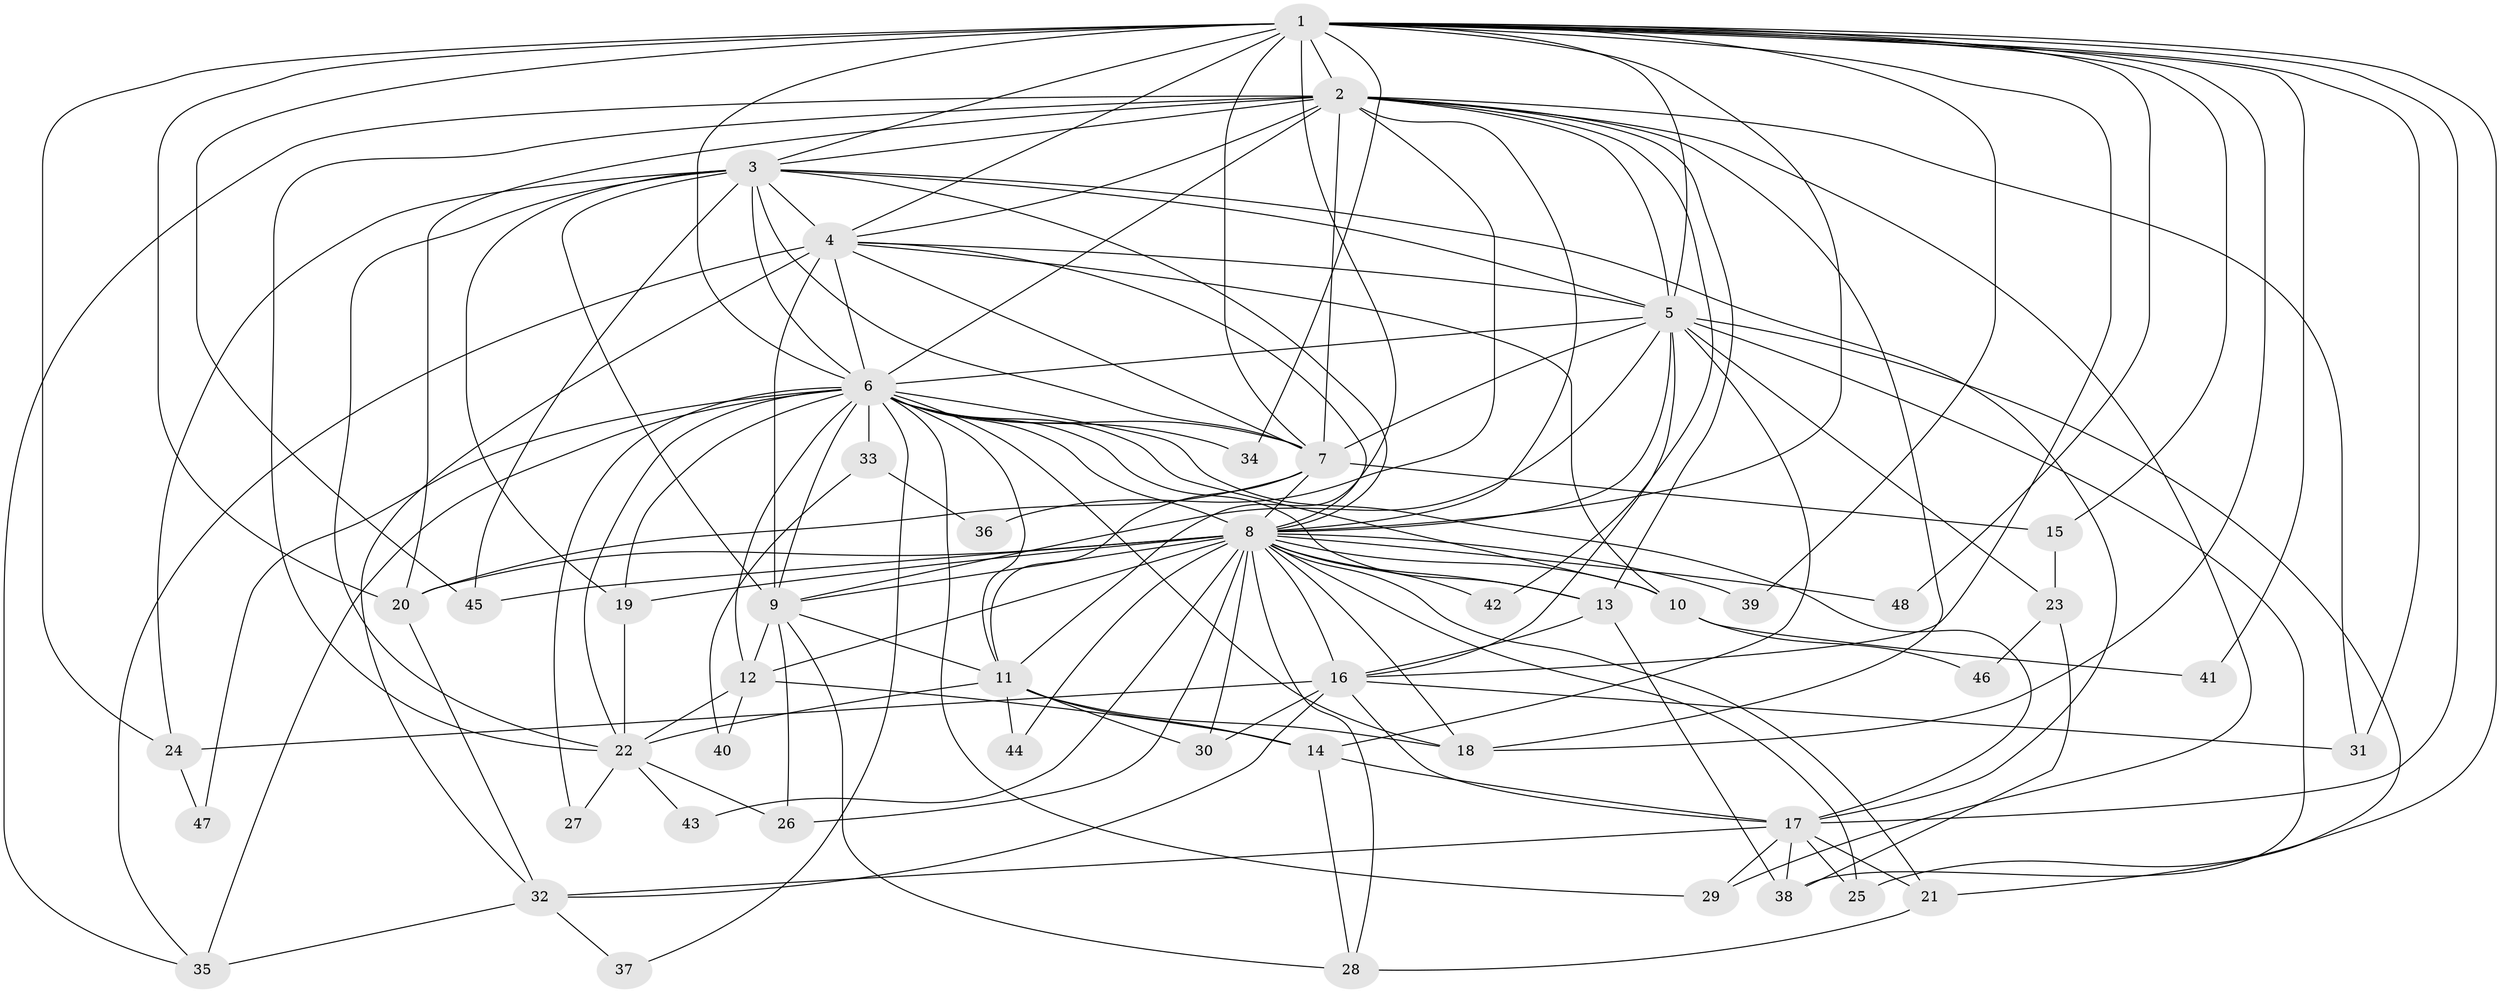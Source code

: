 // original degree distribution, {22: 0.01680672268907563, 18: 0.008403361344537815, 19: 0.008403361344537815, 31: 0.008403361344537815, 30: 0.008403361344537815, 14: 0.01680672268907563, 37: 0.008403361344537815, 11: 0.01680672268907563, 2: 0.5462184873949579, 3: 0.20168067226890757, 7: 0.008403361344537815, 6: 0.04201680672268908, 4: 0.08403361344537816, 8: 0.008403361344537815, 5: 0.01680672268907563}
// Generated by graph-tools (version 1.1) at 2025/49/03/04/25 22:49:22]
// undirected, 48 vertices, 147 edges
graph export_dot {
  node [color=gray90,style=filled];
  1;
  2;
  3;
  4;
  5;
  6;
  7;
  8;
  9;
  10;
  11;
  12;
  13;
  14;
  15;
  16;
  17;
  18;
  19;
  20;
  21;
  22;
  23;
  24;
  25;
  26;
  27;
  28;
  29;
  30;
  31;
  32;
  33;
  34;
  35;
  36;
  37;
  38;
  39;
  40;
  41;
  42;
  43;
  44;
  45;
  46;
  47;
  48;
  1 -- 2 [weight=2.0];
  1 -- 3 [weight=2.0];
  1 -- 4 [weight=3.0];
  1 -- 5 [weight=2.0];
  1 -- 6 [weight=4.0];
  1 -- 7 [weight=2.0];
  1 -- 8 [weight=2.0];
  1 -- 11 [weight=1.0];
  1 -- 15 [weight=1.0];
  1 -- 16 [weight=1.0];
  1 -- 17 [weight=1.0];
  1 -- 18 [weight=1.0];
  1 -- 20 [weight=1.0];
  1 -- 24 [weight=2.0];
  1 -- 25 [weight=1.0];
  1 -- 31 [weight=1.0];
  1 -- 34 [weight=1.0];
  1 -- 39 [weight=1.0];
  1 -- 41 [weight=1.0];
  1 -- 45 [weight=1.0];
  1 -- 48 [weight=1.0];
  2 -- 3 [weight=1.0];
  2 -- 4 [weight=1.0];
  2 -- 5 [weight=1.0];
  2 -- 6 [weight=3.0];
  2 -- 7 [weight=1.0];
  2 -- 8 [weight=1.0];
  2 -- 13 [weight=1.0];
  2 -- 18 [weight=1.0];
  2 -- 20 [weight=1.0];
  2 -- 22 [weight=1.0];
  2 -- 29 [weight=1.0];
  2 -- 31 [weight=1.0];
  2 -- 35 [weight=1.0];
  2 -- 36 [weight=1.0];
  2 -- 42 [weight=1.0];
  3 -- 4 [weight=1.0];
  3 -- 5 [weight=2.0];
  3 -- 6 [weight=3.0];
  3 -- 7 [weight=1.0];
  3 -- 8 [weight=1.0];
  3 -- 9 [weight=1.0];
  3 -- 17 [weight=1.0];
  3 -- 19 [weight=3.0];
  3 -- 22 [weight=1.0];
  3 -- 24 [weight=1.0];
  3 -- 45 [weight=1.0];
  4 -- 5 [weight=1.0];
  4 -- 6 [weight=2.0];
  4 -- 7 [weight=1.0];
  4 -- 8 [weight=1.0];
  4 -- 9 [weight=15.0];
  4 -- 10 [weight=1.0];
  4 -- 32 [weight=1.0];
  4 -- 35 [weight=1.0];
  5 -- 6 [weight=2.0];
  5 -- 7 [weight=1.0];
  5 -- 8 [weight=1.0];
  5 -- 9 [weight=2.0];
  5 -- 14 [weight=5.0];
  5 -- 16 [weight=1.0];
  5 -- 21 [weight=1.0];
  5 -- 23 [weight=2.0];
  5 -- 38 [weight=1.0];
  6 -- 7 [weight=2.0];
  6 -- 8 [weight=3.0];
  6 -- 9 [weight=1.0];
  6 -- 10 [weight=1.0];
  6 -- 11 [weight=1.0];
  6 -- 12 [weight=1.0];
  6 -- 13 [weight=2.0];
  6 -- 17 [weight=1.0];
  6 -- 18 [weight=1.0];
  6 -- 19 [weight=1.0];
  6 -- 22 [weight=1.0];
  6 -- 27 [weight=1.0];
  6 -- 29 [weight=1.0];
  6 -- 33 [weight=1.0];
  6 -- 34 [weight=1.0];
  6 -- 35 [weight=1.0];
  6 -- 37 [weight=1.0];
  6 -- 47 [weight=1.0];
  7 -- 8 [weight=2.0];
  7 -- 11 [weight=2.0];
  7 -- 15 [weight=1.0];
  7 -- 20 [weight=1.0];
  8 -- 9 [weight=3.0];
  8 -- 10 [weight=2.0];
  8 -- 12 [weight=1.0];
  8 -- 13 [weight=1.0];
  8 -- 16 [weight=1.0];
  8 -- 18 [weight=1.0];
  8 -- 19 [weight=1.0];
  8 -- 20 [weight=1.0];
  8 -- 21 [weight=1.0];
  8 -- 25 [weight=1.0];
  8 -- 26 [weight=2.0];
  8 -- 28 [weight=2.0];
  8 -- 30 [weight=1.0];
  8 -- 39 [weight=1.0];
  8 -- 42 [weight=1.0];
  8 -- 43 [weight=1.0];
  8 -- 44 [weight=1.0];
  8 -- 45 [weight=2.0];
  8 -- 48 [weight=1.0];
  9 -- 11 [weight=1.0];
  9 -- 12 [weight=1.0];
  9 -- 26 [weight=1.0];
  9 -- 28 [weight=2.0];
  10 -- 41 [weight=1.0];
  10 -- 46 [weight=1.0];
  11 -- 14 [weight=1.0];
  11 -- 18 [weight=4.0];
  11 -- 22 [weight=1.0];
  11 -- 30 [weight=1.0];
  11 -- 44 [weight=1.0];
  12 -- 14 [weight=1.0];
  12 -- 22 [weight=1.0];
  12 -- 40 [weight=1.0];
  13 -- 16 [weight=1.0];
  13 -- 38 [weight=1.0];
  14 -- 17 [weight=2.0];
  14 -- 28 [weight=1.0];
  15 -- 23 [weight=2.0];
  16 -- 17 [weight=1.0];
  16 -- 24 [weight=1.0];
  16 -- 30 [weight=2.0];
  16 -- 31 [weight=1.0];
  16 -- 32 [weight=1.0];
  17 -- 21 [weight=2.0];
  17 -- 25 [weight=1.0];
  17 -- 29 [weight=1.0];
  17 -- 32 [weight=1.0];
  17 -- 38 [weight=1.0];
  19 -- 22 [weight=1.0];
  20 -- 32 [weight=1.0];
  21 -- 28 [weight=1.0];
  22 -- 26 [weight=1.0];
  22 -- 27 [weight=1.0];
  22 -- 43 [weight=1.0];
  23 -- 38 [weight=2.0];
  23 -- 46 [weight=1.0];
  24 -- 47 [weight=1.0];
  32 -- 35 [weight=1.0];
  32 -- 37 [weight=1.0];
  33 -- 36 [weight=1.0];
  33 -- 40 [weight=1.0];
}
